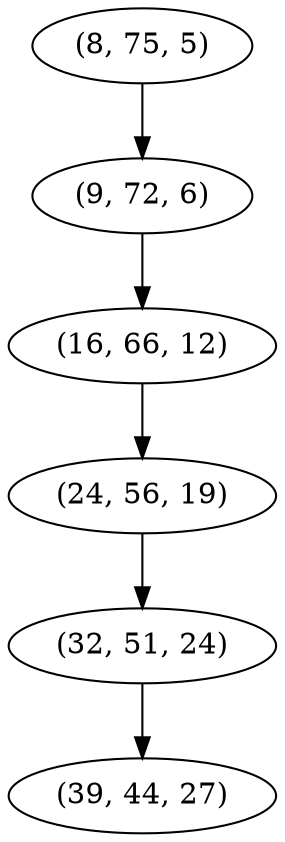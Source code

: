 digraph tree {
    "(8, 75, 5)";
    "(9, 72, 6)";
    "(16, 66, 12)";
    "(24, 56, 19)";
    "(32, 51, 24)";
    "(39, 44, 27)";
    "(8, 75, 5)" -> "(9, 72, 6)";
    "(9, 72, 6)" -> "(16, 66, 12)";
    "(16, 66, 12)" -> "(24, 56, 19)";
    "(24, 56, 19)" -> "(32, 51, 24)";
    "(32, 51, 24)" -> "(39, 44, 27)";
}
